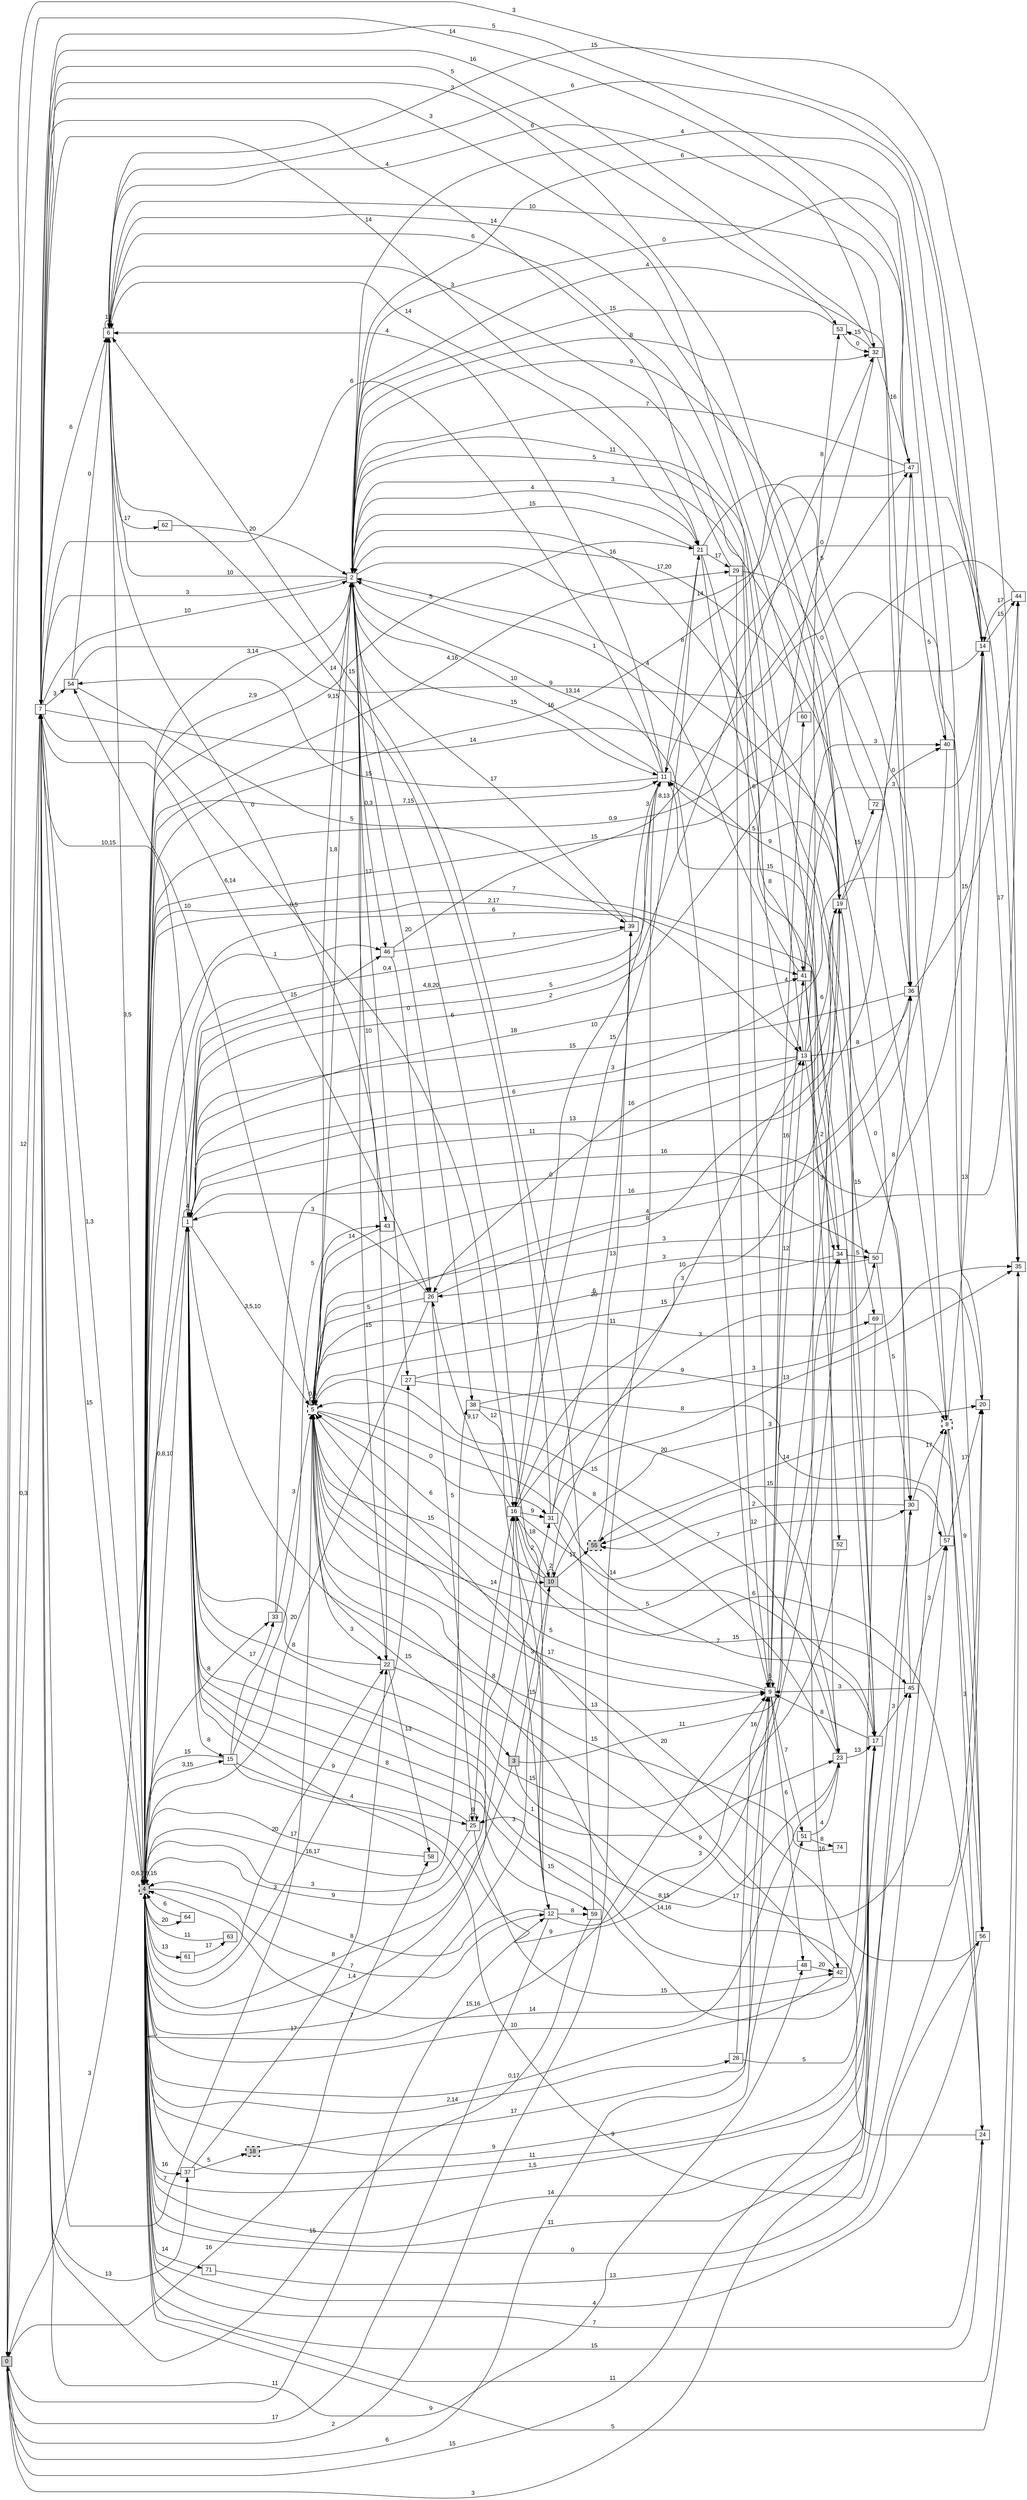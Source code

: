 digraph "NDFA" {
  rankdir=LR
  node [shape=box width=0.1 height=0.1 fontname=Arial]
  edge [fontname=Arial]
/* Estados */
 s0 [label="0" style="filled"] /* I:1 F:0 D:0 */
 s1 [label="1" ] /* I:0 F:0 D:0 */
 s2 [label="2" ] /* I:0 F:0 D:0 */
 s3 [label="3" style="filled"] /* I:1 F:0 D:0 */
 s4 [label="4" style="filled,bold,dashed"] /* I:1 F:1 D:0 */
 s5 [label="5" style="bold,dashed"] /* I:0 F:1 D:0 */
 s6 [label="6" ] /* I:0 F:0 D:0 */
 s7 [label="7" ] /* I:0 F:0 D:0 */
 s8 [label="8" style="bold,dashed"] /* I:0 F:1 D:0 */
 s9 [label="9" ] /* I:0 F:0 D:0 */
 s10 [label="10" style="filled"] /* I:1 F:0 D:0 */
 s11 [label="11" ] /* I:0 F:0 D:0 */
 s12 [label="12" ] /* I:0 F:0 D:0 */
 s13 [label="13" ] /* I:0 F:0 D:0 */
 s14 [label="14" ] /* I:0 F:0 D:0 */
 s15 [label="15" ] /* I:0 F:0 D:0 */
 s16 [label="16" ] /* I:0 F:0 D:0 */
 s17 [label="17" ] /* I:0 F:0 D:0 */
 s18 [label="18" style="filled,bold,dashed"] /* I:1 F:1 D:0 */
 s19 [label="19" ] /* I:0 F:0 D:0 */
 s20 [label="20" ] /* I:0 F:0 D:0 */
 s21 [label="21" ] /* I:0 F:0 D:0 */
 s22 [label="22" ] /* I:0 F:0 D:0 */
 s23 [label="23" ] /* I:0 F:0 D:0 */
 s24 [label="24" ] /* I:0 F:0 D:0 */
 s25 [label="25" ] /* I:0 F:0 D:0 */
 s26 [label="26" ] /* I:0 F:0 D:0 */
 s27 [label="27" ] /* I:0 F:0 D:0 */
 s28 [label="28" ] /* I:0 F:0 D:0 */
 s29 [label="29" ] /* I:0 F:0 D:0 */
 s30 [label="30" ] /* I:0 F:0 D:0 */
 s31 [label="31" ] /* I:0 F:0 D:0 */
 s32 [label="32" ] /* I:0 F:0 D:0 */
 s33 [label="33" ] /* I:0 F:0 D:0 */
 s34 [label="34" ] /* I:0 F:0 D:0 */
 s35 [label="35" ] /* I:0 F:0 D:0 */
 s36 [label="36" ] /* I:0 F:0 D:0 */
 s37 [label="37" ] /* I:0 F:0 D:0 */
 s38 [label="38" ] /* I:0 F:0 D:0 */
 s39 [label="39" ] /* I:0 F:0 D:0 */
 s40 [label="40" ] /* I:0 F:0 D:0 */
 s41 [label="41" ] /* I:0 F:0 D:0 */
 s42 [label="42" ] /* I:0 F:0 D:0 */
 s43 [label="43" ] /* I:0 F:0 D:0 */
 s44 [label="44" ] /* I:0 F:0 D:0 */
 s45 [label="45" ] /* I:0 F:0 D:0 */
 s46 [label="46" ] /* I:0 F:0 D:0 */
 s47 [label="47" ] /* I:0 F:0 D:0 */
 s48 [label="48" ] /* I:0 F:0 D:0 */
 s50 [label="50" ] /* I:0 F:0 D:0 */
 s51 [label="51" ] /* I:0 F:0 D:0 */
 s52 [label="52" ] /* I:0 F:0 D:0 */
 s53 [label="53" ] /* I:0 F:0 D:0 */
 s54 [label="54" ] /* I:0 F:0 D:0 */
 s55 [label="55" style="filled,bold,dashed"] /* I:1 F:1 D:0 */
 s56 [label="56" ] /* I:0 F:0 D:0 */
 s57 [label="57" ] /* I:0 F:0 D:0 */
 s58 [label="58" ] /* I:0 F:0 D:0 */
 s59 [label="59" ] /* I:0 F:0 D:0 */
 s60 [label="60" ] /* I:0 F:0 D:0 */
 s61 [label="61" ] /* I:0 F:0 D:0 */
 s62 [label="62" ] /* I:0 F:0 D:0 */
 s63 [label="63" ] /* I:0 F:0 D:0 */
 s64 [label="64" ] /* I:0 F:0 D:0 */
 s69 [label="69" ] /* I:0 F:0 D:0 */
 s71 [label="71" ] /* I:0 F:0 D:0 */
 s72 [label="72" ] /* I:0 F:0 D:0 */
 s74 [label="74" ] /* I:0 F:0 D:0 */
/* Transiciones */
  s0 -> s7 [label="0,3"]
  s0 -> s11 [label="2"]
  s0 -> s12 [label="11"]
  s0 -> s14 [label="3"]
  s0 -> s17 [label="15"]
  s0 -> s30 [label="3"]
  s0 -> s32 [label="14"]
  s0 -> s58 [label="16"]
  s1 -> s0 [label="3"]
  s1 -> s1 [label="4"]
  s1 -> s5 [label="3,5,10"]
  s1 -> s7 [label="10,15"]
  s1 -> s9 [label="8"]
  s1 -> s14 [label="3"]
  s1 -> s15 [label="8"]
  s1 -> s17 [label="15"]
  s1 -> s23 [label="1"]
  s1 -> s32 [label="5"]
  s1 -> s41 [label="18"]
  s1 -> s46 [label="15"]
  s1 -> s47 [label="13"]
  s1 -> s50 [label="0"]
  s1 -> s59 [label="8"]
  s2 -> s4 [label="2,9"]
  s2 -> s5 [label="1,8"]
  s2 -> s6 [label="10"]
  s2 -> s7 [label="3"]
  s2 -> s9 [label="13,14"]
  s2 -> s11 [label="15"]
  s2 -> s12 [label="6"]
  s2 -> s13 [label="5"]
  s2 -> s19 [label="3"]
  s2 -> s21 [label="4"]
  s2 -> s22 [label="15"]
  s2 -> s27 [label="17"]
  s2 -> s32 [label="8"]
  s2 -> s35 [label="14"]
  s2 -> s38 [label="20"]
  s2 -> s43 [label="10"]
  s2 -> s46 [label="0,3"]
  s3 -> s4 [label="8"]
  s3 -> s10 [label="3"]
  s3 -> s34 [label="11"]
  s3 -> s57 [label="17"]
  s4 -> s1 [label="0,8,10"]
  s4 -> s2 [label="3,14"]
  s4 -> s4 [label="0,6,7,8,15"]
  s4 -> s7 [label="1,3"]
  s4 -> s8 [label="0"]
  s4 -> s9 [label="15,16"]
  s4 -> s11 [label="7,15"]
  s4 -> s12 [label="7"]
  s4 -> s13 [label="2,17"]
  s4 -> s15 [label="3,15"]
  s4 -> s16 [label="9"]
  s4 -> s17 [label="11"]
  s4 -> s21 [label="5"]
  s4 -> s22 [label="20"]
  s4 -> s24 [label="15"]
  s4 -> s27 [label="3"]
  s4 -> s28 [label="2,14"]
  s4 -> s29 [label="4,16"]
  s4 -> s31 [label="1,4"]
  s4 -> s33 [label="8"]
  s4 -> s34 [label="7"]
  s4 -> s35 [label="11"]
  s4 -> s37 [label="16"]
  s4 -> s38 [label="16,17"]
  s4 -> s41 [label="6"]
  s4 -> s45 [label="11"]
  s4 -> s46 [label="1"]
  s4 -> s51 [label="9"]
  s4 -> s61 [label="13"]
  s4 -> s64 [label="20"]
  s4 -> s71 [label="14"]
  s5 -> s2 [label="9,15"]
  s5 -> s3 [label="15"]
  s5 -> s5 [label="0,5"]
  s5 -> s9 [label="17"]
  s5 -> s10 [label="15"]
  s5 -> s14 [label="3"]
  s5 -> s17 [label="14"]
  s5 -> s20 [label="15"]
  s5 -> s22 [label="3"]
  s5 -> s23 [label="15"]
  s5 -> s31 [label="0"]
  s5 -> s54 [label="10"]
  s5 -> s69 [label="11"]
  s6 -> s4 [label="3,5"]
  s6 -> s6 [label="16"]
  s6 -> s14 [label="6"]
  s6 -> s36 [label="10"]
  s6 -> s47 [label="6"]
  s6 -> s62 [label="17"]
  s7 -> s0 [label="12"]
  s7 -> s2 [label="10"]
  s7 -> s4 [label="15"]
  s7 -> s5 [label="7"]
  s7 -> s6 [label="6"]
  s7 -> s12 [label="0,5"]
  s7 -> s17 [label="14"]
  s7 -> s19 [label="3"]
  s7 -> s21 [label="14"]
  s7 -> s26 [label="6,14"]
  s7 -> s37 [label="13"]
  s7 -> s48 [label="9"]
  s7 -> s53 [label="5"]
  s7 -> s54 [label="3"]
  s8 -> s2 [label="17,20"]
  s8 -> s14 [label="13"]
  s8 -> s24 [label="3"]
  s8 -> s56 [label="9"]
  s9 -> s0 [label="6"]
  s9 -> s5 [label="5"]
  s9 -> s6 [label="3"]
  s9 -> s9 [label="5"]
  s9 -> s13 [label="12"]
  s9 -> s41 [label="16"]
  s9 -> s48 [label="6"]
  s9 -> s51 [label="7"]
  s9 -> s60 [label="4"]
  s10 -> s4 [label="7"]
  s10 -> s5 [label="6"]
  s10 -> s10 [label="2"]
  s10 -> s13 [label="3"]
  s10 -> s16 [label="2"]
  s10 -> s20 [label="3"]
  s10 -> s45 [label="15"]
  s10 -> s55 [label="17"]
  s11 -> s1 [label="4,8,20"]
  s11 -> s2 [label="10"]
  s11 -> s6 [label="4"]
  s11 -> s7 [label="6"]
  s11 -> s16 [label="10"]
  s11 -> s17 [label="9"]
  s11 -> s21 [label="8"]
  s11 -> s54 [label="15"]
  s12 -> s0 [label="17"]
  s12 -> s4 [label="8"]
  s12 -> s19 [label="3"]
  s12 -> s59 [label="8"]
  s13 -> s1 [label="6"]
  s13 -> s6 [label="6"]
  s13 -> s19 [label="6"]
  s13 -> s26 [label="16"]
  s13 -> s34 [label="2"]
  s13 -> s36 [label="8"]
  s13 -> s53 [label="8"]
  s14 -> s2 [label="4"]
  s14 -> s4 [label="15"]
  s14 -> s11 [label="0"]
  s14 -> s35 [label="17"]
  s14 -> s44 [label="15"]
  s15 -> s4 [label="15"]
  s15 -> s25 [label="4"]
  s15 -> s33 [label="17"]
  s15 -> s34 [label="9"]
  s15 -> s43 [label="5"]
  s16 -> s10 [label="18"]
  s16 -> s12 [label="15"]
  s16 -> s19 [label="10"]
  s16 -> s24 [label="6"]
  s16 -> s26 [label="9,17"]
  s16 -> s30 [label="7"]
  s16 -> s31 [label="9"]
  s16 -> s50 [label="3"]
  s17 -> s4 [label="1,5"]
  s17 -> s9 [label="8"]
  s17 -> s11 [label="15"]
  s17 -> s45 [label="3"]
  s18 -> s9 [label="17"]
  s19 -> s1 [label="11"]
  s19 -> s2 [label="16"]
  s19 -> s6 [label="14"]
  s19 -> s11 [label="5"]
  s19 -> s30 [label="0"]
  s19 -> s40 [label="0"]
  s19 -> s69 [label="15"]
  s19 -> s72 [label="15"]
  s20 -> s1 [label="9"]
  s20 -> s2 [label="6"]
  s21 -> s2 [label="15"]
  s21 -> s6 [label="14"]
  s21 -> s8 [label="5"]
  s21 -> s16 [label="15"]
  s21 -> s23 [label="8"]
  s21 -> s29 [label="17"]
  s21 -> s41 [label="6"]
  s22 -> s1 [label="8"]
  s22 -> s6 [label="0"]
  s22 -> s20 [label="9"]
  s22 -> s58 [label="13"]
  s23 -> s4 [label="10"]
  s23 -> s5 [label="8"]
  s23 -> s17 [label="13"]
  s23 -> s25 [label="8,15"]
  s24 -> s4 [label="7"]
  s24 -> s5 [label="14,16"]
  s25 -> s1 [label="9"]
  s25 -> s4 [label="3"]
  s25 -> s16 [label="14"]
  s25 -> s25 [label="9"]
  s25 -> s42 [label="15"]
  s26 -> s1 [label="3"]
  s26 -> s4 [label="20"]
  s26 -> s5 [label="5"]
  s26 -> s19 [label="8"]
  s26 -> s25 [label="5"]
  s27 -> s8 [label="9"]
  s27 -> s57 [label="8"]
  s28 -> s9 [label="16"]
  s28 -> s17 [label="5"]
  s29 -> s7 [label="4"]
  s29 -> s9 [label="12"]
  s29 -> s36 [label="0"]
  s30 -> s4 [label="14"]
  s30 -> s8 [label="17"]
  s30 -> s55 [label="2"]
  s31 -> s6 [label="14"]
  s31 -> s17 [label="7"]
  s31 -> s35 [label="13"]
  s31 -> s39 [label="20"]
  s32 -> s1 [label="2"]
  s32 -> s7 [label="16"]
  s32 -> s47 [label="16"]
  s32 -> s53 [label="15"]
  s33 -> s5 [label="3"]
  s33 -> s44 [label="16"]
  s34 -> s2 [label="11"]
  s34 -> s5 [label="6"]
  s34 -> s50 [label="5"]
  s35 -> s4 [label="5"]
  s35 -> s6 [label="15"]
  s36 -> s1 [label="15"]
  s36 -> s2 [label="4"]
  s36 -> s5 [label="16"]
  s36 -> s44 [label="15"]
  s37 -> s18 [label="5"]
  s37 -> s22 [label="17"]
  s38 -> s16 [label="12"]
  s38 -> s23 [label="20"]
  s38 -> s35 [label="3"]
  s39 -> s2 [label="17"]
  s39 -> s4 [label="0,4"]
  s39 -> s11 [label="3"]
  s40 -> s2 [label="0"]
  s40 -> s5 [label="4"]
  s41 -> s2 [label="1"]
  s41 -> s14 [label="3"]
  s41 -> s40 [label="3"]
  s41 -> s42 [label="16"]
  s41 -> s52 [label="3"]
  s42 -> s4 [label="0,17"]
  s42 -> s5 [label="13"]
  s43 -> s5 [label="14"]
  s44 -> s4 [label="0,9"]
  s44 -> s14 [label="17"]
  s45 -> s2 [label="4"]
  s45 -> s9 [label="3"]
  s45 -> s57 [label="3"]
  s46 -> s26 [label="0"]
  s46 -> s39 [label="7"]
  s46 -> s47 [label="8,13"]
  s47 -> s2 [label="7"]
  s47 -> s4 [label="16"]
  s47 -> s7 [label="5"]
  s47 -> s40 [label="5"]
  s48 -> s1 [label="3"]
  s48 -> s42 [label="20"]
  s50 -> s26 [label="3"]
  s50 -> s30 [label="5"]
  s50 -> s36 [label="8"]
  s51 -> s23 [label="4"]
  s51 -> s74 [label="8"]
  s52 -> s1 [label="15"]
  s53 -> s2 [label="15"]
  s53 -> s32 [label="0"]
  s54 -> s6 [label="0"]
  s54 -> s39 [label="5"]
  s54 -> s56 [label="9"]
  s55 -> s39 [label="13"]
  s56 -> s4 [label="4"]
  s56 -> s5 [label="20"]
  s56 -> s55 [label="14"]
  s57 -> s5 [label="5"]
  s57 -> s20 [label="17"]
  s57 -> s55 [label="15"]
  s58 -> s4 [label="17"]
  s59 -> s6 [label="15"]
  s59 -> s7 [label="15"]
  s60 -> s7 [label="3"]
  s61 -> s63 [label="17"]
  s62 -> s2 [label="20"]
  s63 -> s4 [label="11"]
  s64 -> s4 [label="6"]
  s69 -> s4 [label="14"]
  s71 -> s56 [label="13"]
  s72 -> s2 [label="9"]
  s74 -> s5 [label="15"]
}

